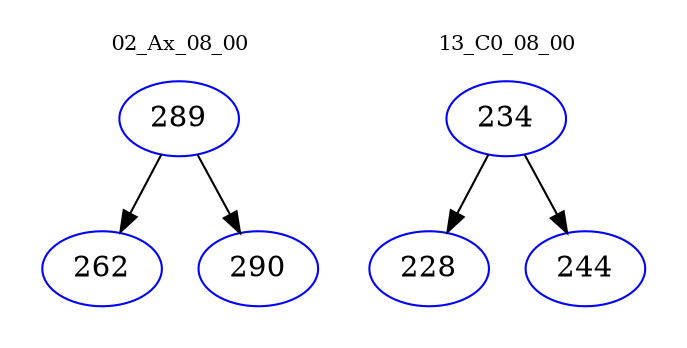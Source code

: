 digraph{
subgraph cluster_0 {
color = white
label = "02_Ax_08_00";
fontsize=10;
T0_289 [label="289", color="blue"]
T0_289 -> T0_262 [color="black"]
T0_262 [label="262", color="blue"]
T0_289 -> T0_290 [color="black"]
T0_290 [label="290", color="blue"]
}
subgraph cluster_1 {
color = white
label = "13_C0_08_00";
fontsize=10;
T1_234 [label="234", color="blue"]
T1_234 -> T1_228 [color="black"]
T1_228 [label="228", color="blue"]
T1_234 -> T1_244 [color="black"]
T1_244 [label="244", color="blue"]
}
}
